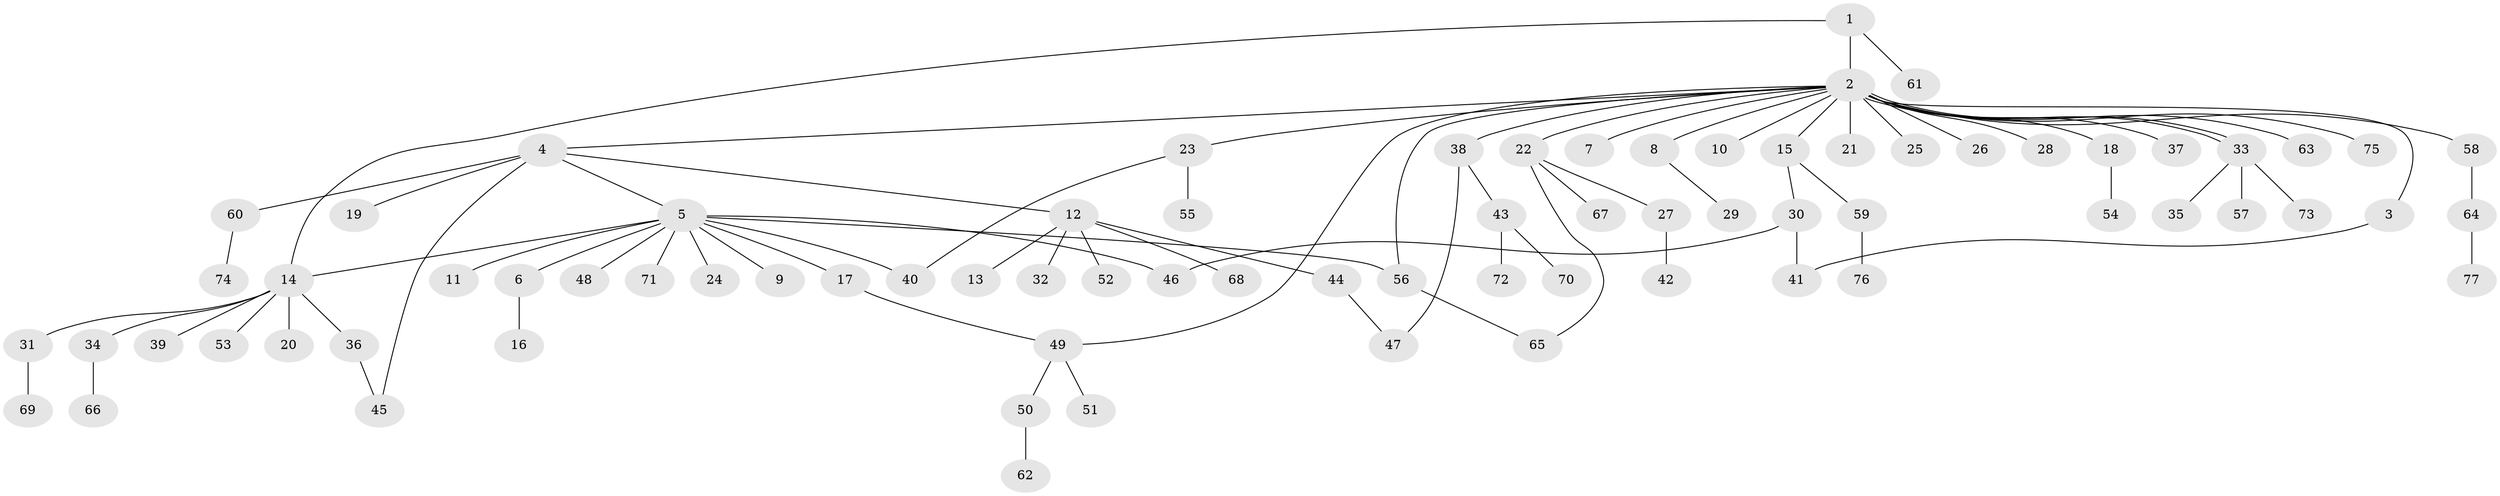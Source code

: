 // coarse degree distribution, {1: 0.660377358490566, 22: 0.018867924528301886, 2: 0.20754716981132076, 4: 0.05660377358490566, 14: 0.018867924528301886, 8: 0.018867924528301886, 3: 0.018867924528301886}
// Generated by graph-tools (version 1.1) at 2025/51/03/04/25 21:51:11]
// undirected, 77 vertices, 86 edges
graph export_dot {
graph [start="1"]
  node [color=gray90,style=filled];
  1;
  2;
  3;
  4;
  5;
  6;
  7;
  8;
  9;
  10;
  11;
  12;
  13;
  14;
  15;
  16;
  17;
  18;
  19;
  20;
  21;
  22;
  23;
  24;
  25;
  26;
  27;
  28;
  29;
  30;
  31;
  32;
  33;
  34;
  35;
  36;
  37;
  38;
  39;
  40;
  41;
  42;
  43;
  44;
  45;
  46;
  47;
  48;
  49;
  50;
  51;
  52;
  53;
  54;
  55;
  56;
  57;
  58;
  59;
  60;
  61;
  62;
  63;
  64;
  65;
  66;
  67;
  68;
  69;
  70;
  71;
  72;
  73;
  74;
  75;
  76;
  77;
  1 -- 2;
  1 -- 14;
  1 -- 61;
  2 -- 3;
  2 -- 4;
  2 -- 7;
  2 -- 8;
  2 -- 10;
  2 -- 15;
  2 -- 18;
  2 -- 21;
  2 -- 22;
  2 -- 23;
  2 -- 25;
  2 -- 26;
  2 -- 28;
  2 -- 33;
  2 -- 33;
  2 -- 37;
  2 -- 38;
  2 -- 49;
  2 -- 56;
  2 -- 58;
  2 -- 63;
  2 -- 75;
  3 -- 41;
  4 -- 5;
  4 -- 12;
  4 -- 19;
  4 -- 45;
  4 -- 60;
  5 -- 6;
  5 -- 9;
  5 -- 11;
  5 -- 14;
  5 -- 17;
  5 -- 24;
  5 -- 40;
  5 -- 46;
  5 -- 48;
  5 -- 56;
  5 -- 71;
  6 -- 16;
  8 -- 29;
  12 -- 13;
  12 -- 32;
  12 -- 44;
  12 -- 52;
  12 -- 68;
  14 -- 20;
  14 -- 31;
  14 -- 34;
  14 -- 36;
  14 -- 39;
  14 -- 53;
  15 -- 30;
  15 -- 59;
  17 -- 49;
  18 -- 54;
  22 -- 27;
  22 -- 65;
  22 -- 67;
  23 -- 40;
  23 -- 55;
  27 -- 42;
  30 -- 41;
  30 -- 46;
  31 -- 69;
  33 -- 35;
  33 -- 57;
  33 -- 73;
  34 -- 66;
  36 -- 45;
  38 -- 43;
  38 -- 47;
  43 -- 70;
  43 -- 72;
  44 -- 47;
  49 -- 50;
  49 -- 51;
  50 -- 62;
  56 -- 65;
  58 -- 64;
  59 -- 76;
  60 -- 74;
  64 -- 77;
}
